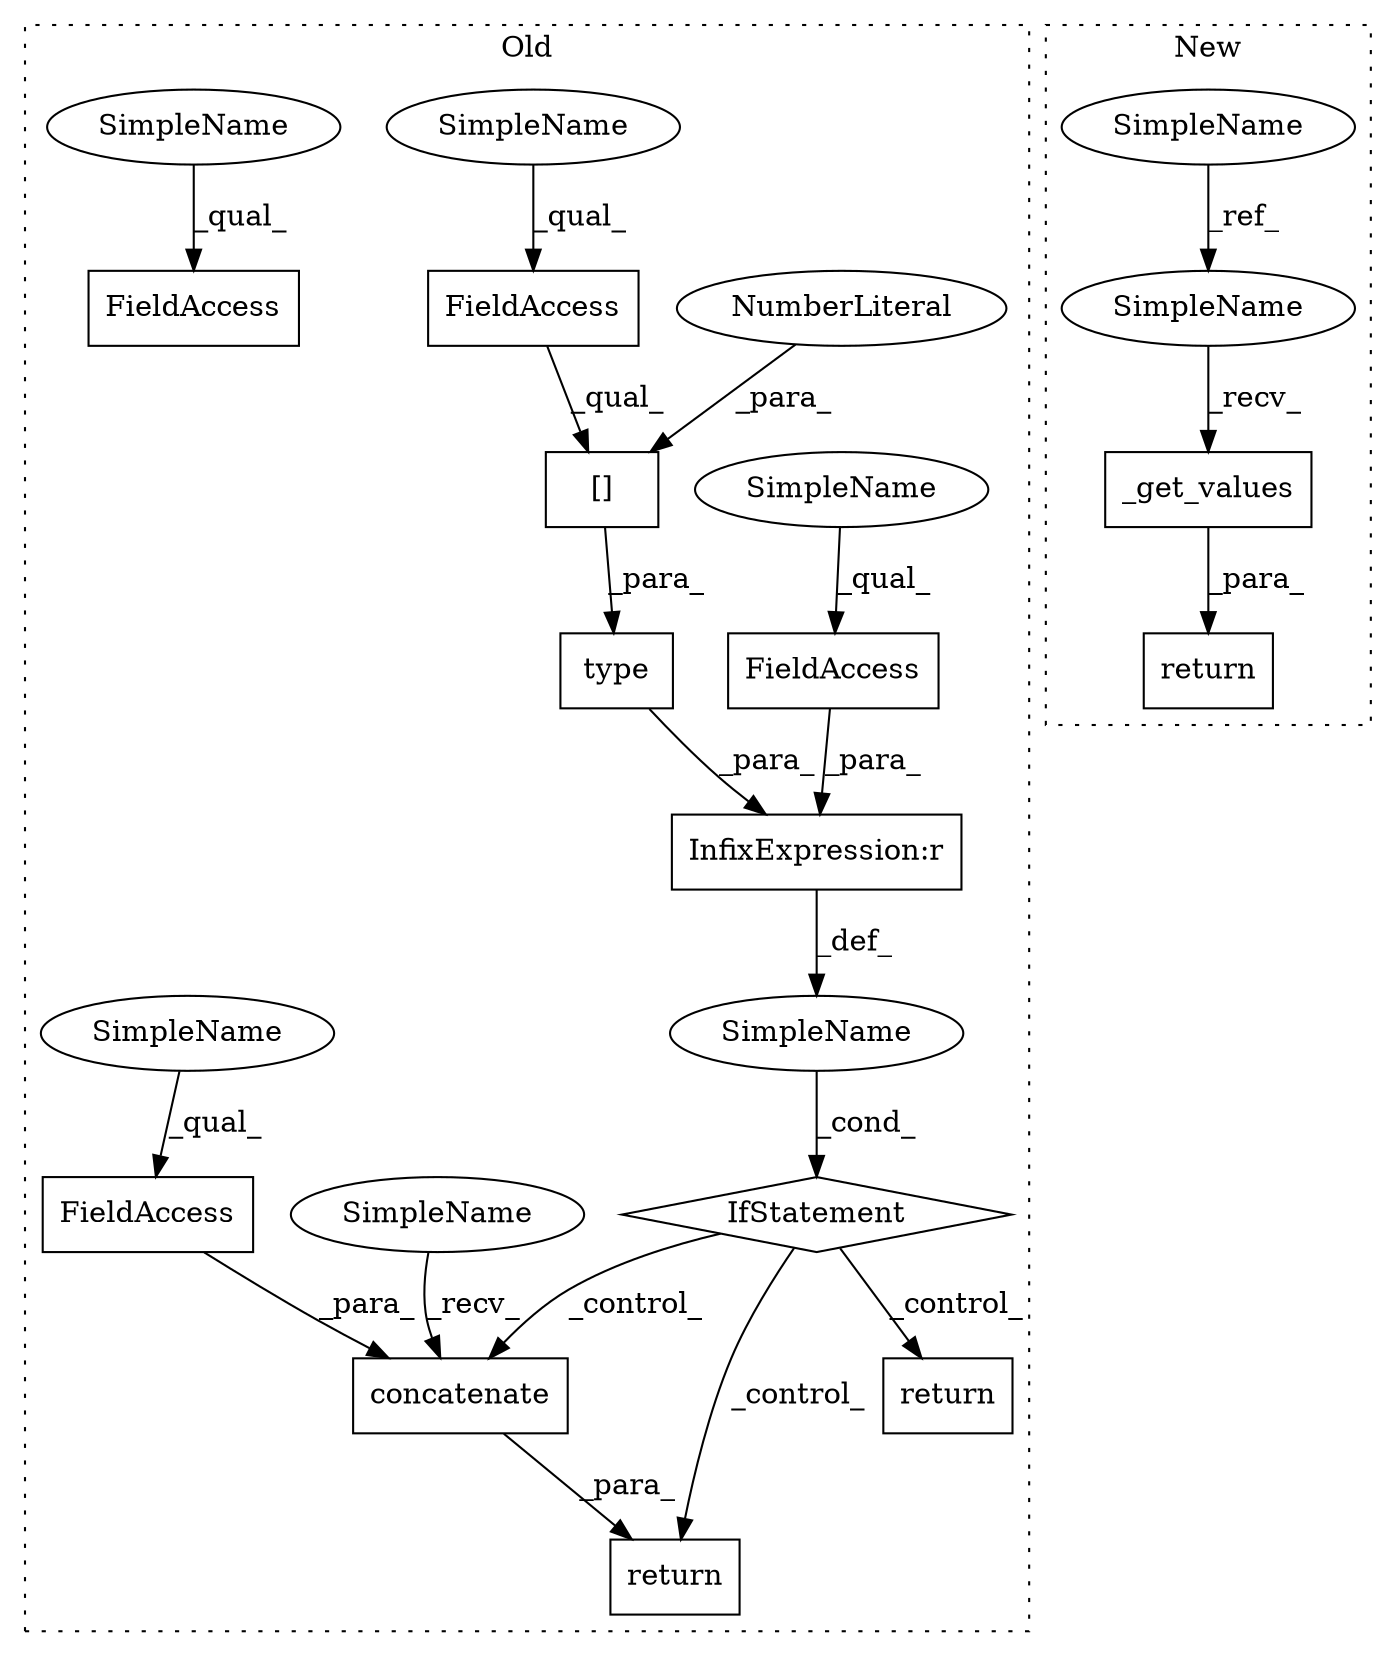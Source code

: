 digraph G {
subgraph cluster0 {
1 [label="concatenate" a="32" s="6808,6831" l="12,1" shape="box"];
3 [label="SimpleName" a="42" s="" l="" shape="ellipse"];
4 [label="return" a="41" s="6855" l="7" shape="box"];
5 [label="type" a="32" s="6738,6757" l="5,1" shape="box"];
6 [label="[]" a="2" s="6743,6756" l="12,1" shape="box"];
7 [label="NumberLiteral" a="34" s="6755" l="1" shape="ellipse"];
8 [label="InfixExpression:r" a="27" s="6758" l="4" shape="box"];
9 [label="FieldAccess" a="22" s="6762" l="13" shape="box"];
10 [label="FieldAccess" a="22" s="6820" l="11" shape="box"];
12 [label="FieldAccess" a="22" s="6743" l="11" shape="box"];
13 [label="FieldAccess" a="22" s="6872" l="11" shape="box"];
14 [label="IfStatement" a="25" s="6734,6775" l="4,2" shape="diamond"];
16 [label="return" a="41" s="6785" l="7" shape="box"];
17 [label="SimpleName" a="42" s="6802" l="5" shape="ellipse"];
18 [label="SimpleName" a="42" s="6762" l="5" shape="ellipse"];
20 [label="SimpleName" a="42" s="6743" l="4" shape="ellipse"];
21 [label="SimpleName" a="42" s="6820" l="4" shape="ellipse"];
22 [label="SimpleName" a="42" s="6872" l="4" shape="ellipse"];
label = "Old";
style="dotted";
}
subgraph cluster1 {
2 [label="_get_values" a="32" s="6837" l="13" shape="box"];
11 [label="SimpleName" a="42" s="6748" l="4" shape="ellipse"];
15 [label="return" a="41" s="6815" l="7" shape="box"];
19 [label="SimpleName" a="42" s="6832" l="4" shape="ellipse"];
label = "New";
style="dotted";
}
1 -> 16 [label="_para_"];
2 -> 15 [label="_para_"];
3 -> 14 [label="_cond_"];
5 -> 8 [label="_para_"];
6 -> 5 [label="_para_"];
7 -> 6 [label="_para_"];
8 -> 3 [label="_def_"];
9 -> 8 [label="_para_"];
10 -> 1 [label="_para_"];
11 -> 19 [label="_ref_"];
12 -> 6 [label="_qual_"];
14 -> 4 [label="_control_"];
14 -> 1 [label="_control_"];
14 -> 16 [label="_control_"];
17 -> 1 [label="_recv_"];
18 -> 9 [label="_qual_"];
19 -> 2 [label="_recv_"];
20 -> 12 [label="_qual_"];
21 -> 10 [label="_qual_"];
22 -> 13 [label="_qual_"];
}